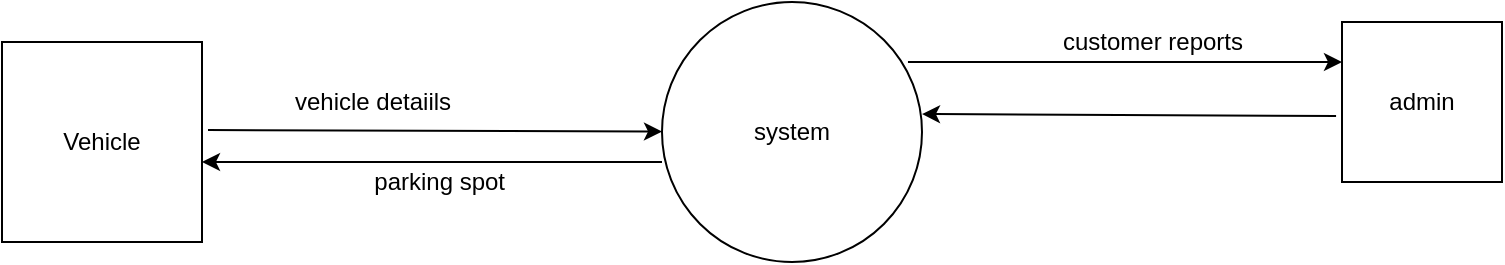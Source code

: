 <mxfile version="12.6.2" type="github"><diagram id="5PHQatGF0Q3tpPBjxelY" name="Page-1"><mxGraphModel dx="868" dy="482" grid="1" gridSize="10" guides="1" tooltips="1" connect="1" arrows="1" fold="1" page="1" pageScale="1" pageWidth="850" pageHeight="1100" math="0" shadow="0"><root><mxCell id="0"/><mxCell id="1" parent="0"/><mxCell id="P3pdsOpjATnH2BY9hba5-1" value="Vehicle" style="whiteSpace=wrap;html=1;aspect=fixed;" vertex="1" parent="1"><mxGeometry x="40" y="120" width="100" height="100" as="geometry"/></mxCell><mxCell id="P3pdsOpjATnH2BY9hba5-2" value="system" style="ellipse;whiteSpace=wrap;html=1;aspect=fixed;" vertex="1" parent="1"><mxGeometry x="370" y="100" width="130" height="130" as="geometry"/></mxCell><mxCell id="P3pdsOpjATnH2BY9hba5-3" value="admin" style="whiteSpace=wrap;html=1;aspect=fixed;" vertex="1" parent="1"><mxGeometry x="710" y="110" width="80" height="80" as="geometry"/></mxCell><mxCell id="P3pdsOpjATnH2BY9hba5-5" value="" style="endArrow=classic;html=1;exitX=1.03;exitY=0.44;exitDx=0;exitDy=0;exitPerimeter=0;" edge="1" parent="1" source="P3pdsOpjATnH2BY9hba5-1" target="P3pdsOpjATnH2BY9hba5-2"><mxGeometry width="50" height="50" relative="1" as="geometry"><mxPoint x="80" y="300" as="sourcePoint"/><mxPoint x="130" y="250" as="targetPoint"/></mxGeometry></mxCell><mxCell id="P3pdsOpjATnH2BY9hba5-6" value="vehicle detaiils" style="text;html=1;align=center;verticalAlign=middle;resizable=0;points=[];autosize=1;" vertex="1" parent="1"><mxGeometry x="180" y="140" width="90" height="20" as="geometry"/></mxCell><mxCell id="P3pdsOpjATnH2BY9hba5-9" value="" style="endArrow=classic;html=1;entryX=0;entryY=0.25;entryDx=0;entryDy=0;exitX=0.946;exitY=0.231;exitDx=0;exitDy=0;exitPerimeter=0;" edge="1" parent="1" source="P3pdsOpjATnH2BY9hba5-2" target="P3pdsOpjATnH2BY9hba5-3"><mxGeometry width="50" height="50" relative="1" as="geometry"><mxPoint x="40" y="300" as="sourcePoint"/><mxPoint x="90" y="250" as="targetPoint"/></mxGeometry></mxCell><mxCell id="P3pdsOpjATnH2BY9hba5-10" value="customer reports" style="text;html=1;align=center;verticalAlign=middle;resizable=0;points=[];autosize=1;" vertex="1" parent="1"><mxGeometry x="560" y="110" width="110" height="20" as="geometry"/></mxCell><mxCell id="P3pdsOpjATnH2BY9hba5-11" value="" style="endArrow=classic;html=1;entryX=1;entryY=0.431;entryDx=0;entryDy=0;entryPerimeter=0;exitX=-0.037;exitY=0.588;exitDx=0;exitDy=0;exitPerimeter=0;" edge="1" parent="1" source="P3pdsOpjATnH2BY9hba5-3" target="P3pdsOpjATnH2BY9hba5-2"><mxGeometry width="50" height="50" relative="1" as="geometry"><mxPoint x="700" y="156" as="sourcePoint"/><mxPoint x="510" y="160" as="targetPoint"/></mxGeometry></mxCell><mxCell id="P3pdsOpjATnH2BY9hba5-14" value="" style="endArrow=classic;html=1;entryX=1;entryY=0.6;entryDx=0;entryDy=0;entryPerimeter=0;exitX=0;exitY=0.615;exitDx=0;exitDy=0;exitPerimeter=0;" edge="1" parent="1" source="P3pdsOpjATnH2BY9hba5-2" target="P3pdsOpjATnH2BY9hba5-1"><mxGeometry width="50" height="50" relative="1" as="geometry"><mxPoint x="40" y="300" as="sourcePoint"/><mxPoint x="90" y="250" as="targetPoint"/></mxGeometry></mxCell><mxCell id="P3pdsOpjATnH2BY9hba5-15" value="parking spot&amp;nbsp;" style="text;html=1;align=center;verticalAlign=middle;resizable=0;points=[];autosize=1;" vertex="1" parent="1"><mxGeometry x="220" y="180" width="80" height="20" as="geometry"/></mxCell></root></mxGraphModel></diagram></mxfile>